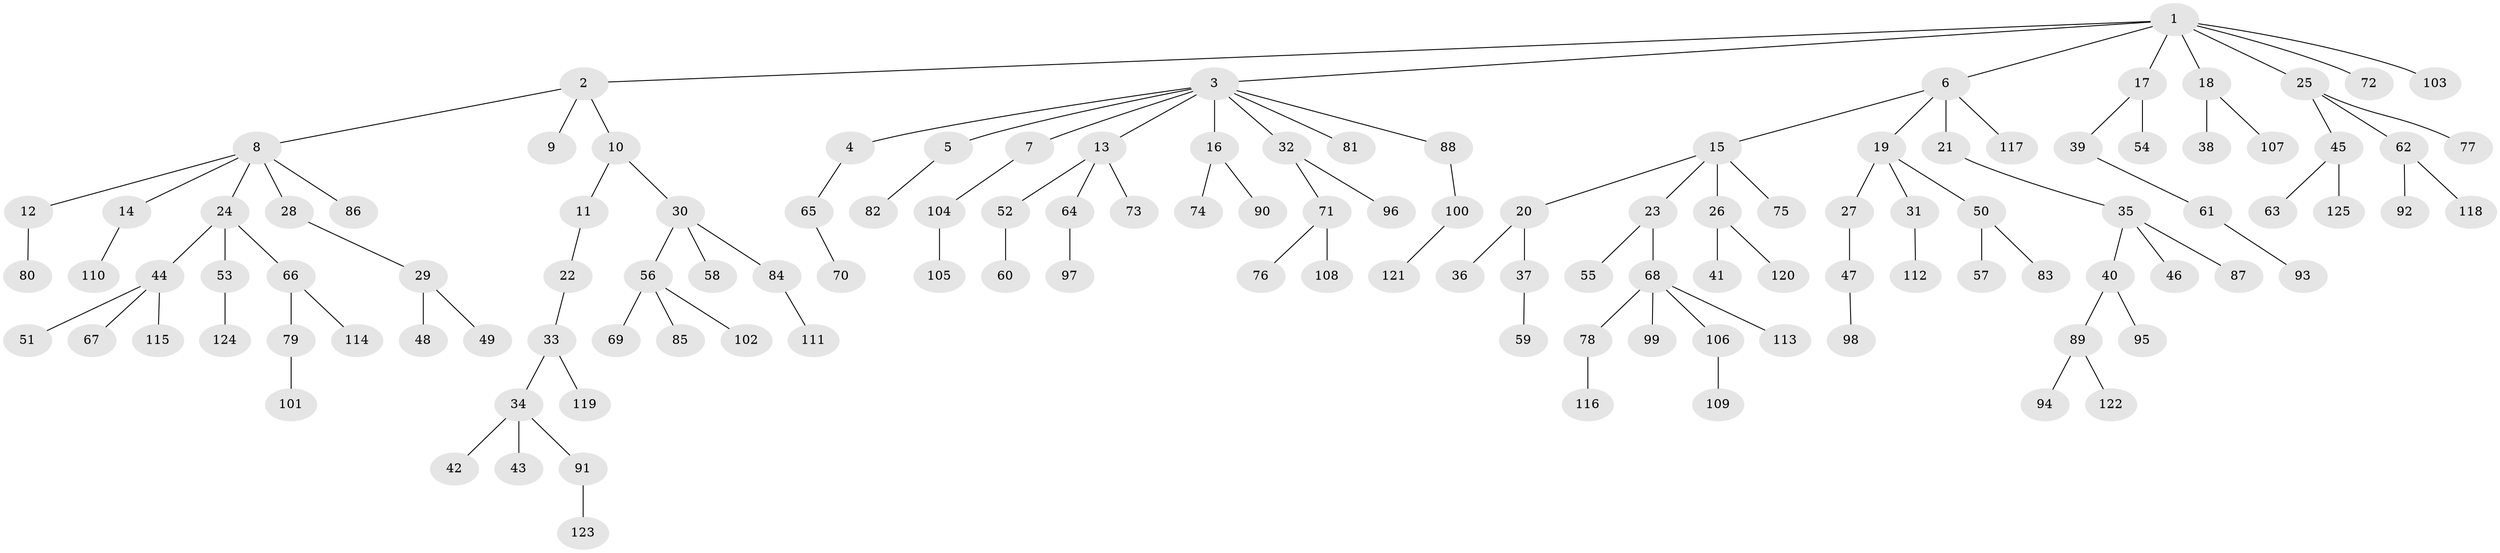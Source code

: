 // Generated by graph-tools (version 1.1) at 2025/50/03/09/25 03:50:22]
// undirected, 125 vertices, 124 edges
graph export_dot {
graph [start="1"]
  node [color=gray90,style=filled];
  1;
  2;
  3;
  4;
  5;
  6;
  7;
  8;
  9;
  10;
  11;
  12;
  13;
  14;
  15;
  16;
  17;
  18;
  19;
  20;
  21;
  22;
  23;
  24;
  25;
  26;
  27;
  28;
  29;
  30;
  31;
  32;
  33;
  34;
  35;
  36;
  37;
  38;
  39;
  40;
  41;
  42;
  43;
  44;
  45;
  46;
  47;
  48;
  49;
  50;
  51;
  52;
  53;
  54;
  55;
  56;
  57;
  58;
  59;
  60;
  61;
  62;
  63;
  64;
  65;
  66;
  67;
  68;
  69;
  70;
  71;
  72;
  73;
  74;
  75;
  76;
  77;
  78;
  79;
  80;
  81;
  82;
  83;
  84;
  85;
  86;
  87;
  88;
  89;
  90;
  91;
  92;
  93;
  94;
  95;
  96;
  97;
  98;
  99;
  100;
  101;
  102;
  103;
  104;
  105;
  106;
  107;
  108;
  109;
  110;
  111;
  112;
  113;
  114;
  115;
  116;
  117;
  118;
  119;
  120;
  121;
  122;
  123;
  124;
  125;
  1 -- 2;
  1 -- 3;
  1 -- 6;
  1 -- 17;
  1 -- 18;
  1 -- 25;
  1 -- 72;
  1 -- 103;
  2 -- 8;
  2 -- 9;
  2 -- 10;
  3 -- 4;
  3 -- 5;
  3 -- 7;
  3 -- 13;
  3 -- 16;
  3 -- 32;
  3 -- 81;
  3 -- 88;
  4 -- 65;
  5 -- 82;
  6 -- 15;
  6 -- 19;
  6 -- 21;
  6 -- 117;
  7 -- 104;
  8 -- 12;
  8 -- 14;
  8 -- 24;
  8 -- 28;
  8 -- 86;
  10 -- 11;
  10 -- 30;
  11 -- 22;
  12 -- 80;
  13 -- 52;
  13 -- 64;
  13 -- 73;
  14 -- 110;
  15 -- 20;
  15 -- 23;
  15 -- 26;
  15 -- 75;
  16 -- 74;
  16 -- 90;
  17 -- 39;
  17 -- 54;
  18 -- 38;
  18 -- 107;
  19 -- 27;
  19 -- 31;
  19 -- 50;
  20 -- 36;
  20 -- 37;
  21 -- 35;
  22 -- 33;
  23 -- 55;
  23 -- 68;
  24 -- 44;
  24 -- 53;
  24 -- 66;
  25 -- 45;
  25 -- 62;
  25 -- 77;
  26 -- 41;
  26 -- 120;
  27 -- 47;
  28 -- 29;
  29 -- 48;
  29 -- 49;
  30 -- 56;
  30 -- 58;
  30 -- 84;
  31 -- 112;
  32 -- 71;
  32 -- 96;
  33 -- 34;
  33 -- 119;
  34 -- 42;
  34 -- 43;
  34 -- 91;
  35 -- 40;
  35 -- 46;
  35 -- 87;
  37 -- 59;
  39 -- 61;
  40 -- 89;
  40 -- 95;
  44 -- 51;
  44 -- 67;
  44 -- 115;
  45 -- 63;
  45 -- 125;
  47 -- 98;
  50 -- 57;
  50 -- 83;
  52 -- 60;
  53 -- 124;
  56 -- 69;
  56 -- 85;
  56 -- 102;
  61 -- 93;
  62 -- 92;
  62 -- 118;
  64 -- 97;
  65 -- 70;
  66 -- 79;
  66 -- 114;
  68 -- 78;
  68 -- 99;
  68 -- 106;
  68 -- 113;
  71 -- 76;
  71 -- 108;
  78 -- 116;
  79 -- 101;
  84 -- 111;
  88 -- 100;
  89 -- 94;
  89 -- 122;
  91 -- 123;
  100 -- 121;
  104 -- 105;
  106 -- 109;
}
